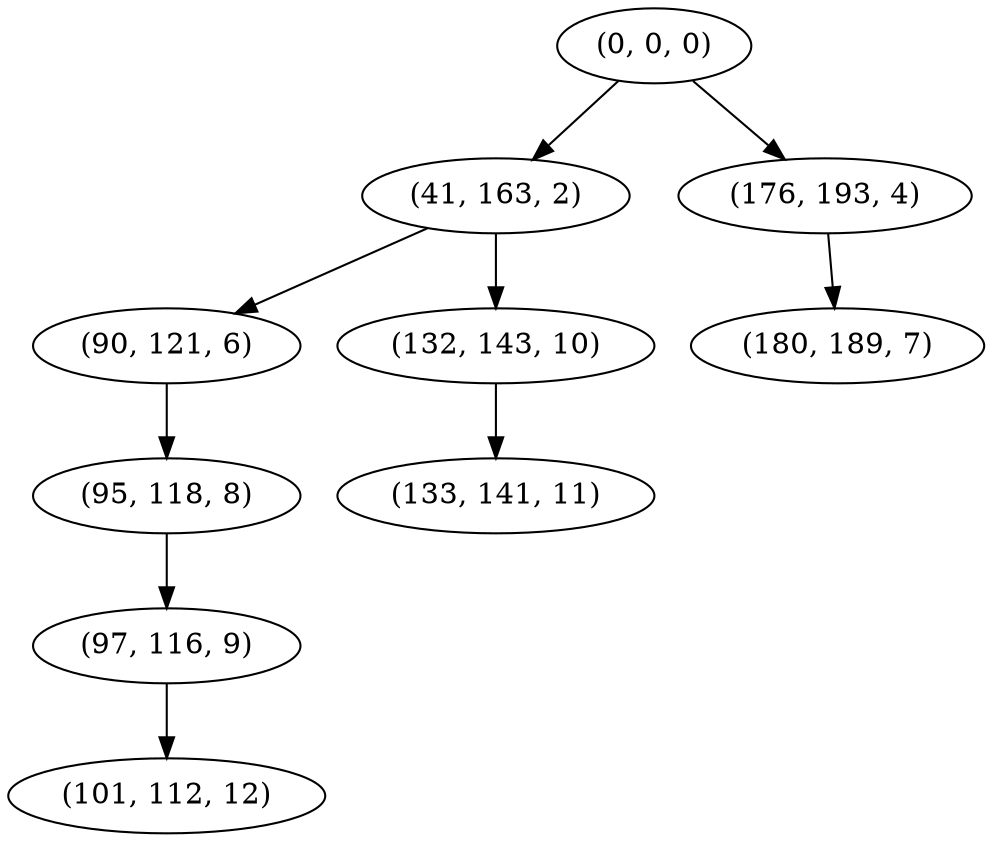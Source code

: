 digraph tree {
    "(0, 0, 0)";
    "(41, 163, 2)";
    "(90, 121, 6)";
    "(95, 118, 8)";
    "(97, 116, 9)";
    "(101, 112, 12)";
    "(132, 143, 10)";
    "(133, 141, 11)";
    "(176, 193, 4)";
    "(180, 189, 7)";
    "(0, 0, 0)" -> "(41, 163, 2)";
    "(0, 0, 0)" -> "(176, 193, 4)";
    "(41, 163, 2)" -> "(90, 121, 6)";
    "(41, 163, 2)" -> "(132, 143, 10)";
    "(90, 121, 6)" -> "(95, 118, 8)";
    "(95, 118, 8)" -> "(97, 116, 9)";
    "(97, 116, 9)" -> "(101, 112, 12)";
    "(132, 143, 10)" -> "(133, 141, 11)";
    "(176, 193, 4)" -> "(180, 189, 7)";
}

